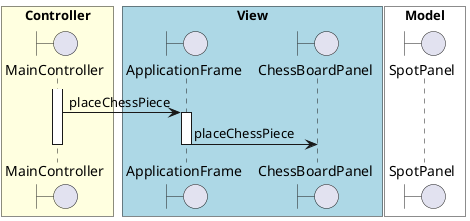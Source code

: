 @startuml
'https://plantuml.com/sequence-diagram

box "Controller"  #LightYellow
  boundary "MainController" as MainController
end box


box "View"  #LightBlue
  boundary "ApplicationFrame" as ApplicationFrame
  boundary "ChessBoardPanel" as ChessBoardPanel
  boundary "SpotPanel" as ChessPiece
end box

box "Model"  #White
  boundary "ChessPiece" as ChessPiece
end box


activate  MainController

  MainController -> ApplicationFrame : placeChessPiece
  activate ApplicationFrame
    ApplicationFrame -> ChessBoardPanel : placeChessPiece
    
  deactivate ApplicationFrame

deactivate MainController





autonumber

@enduml